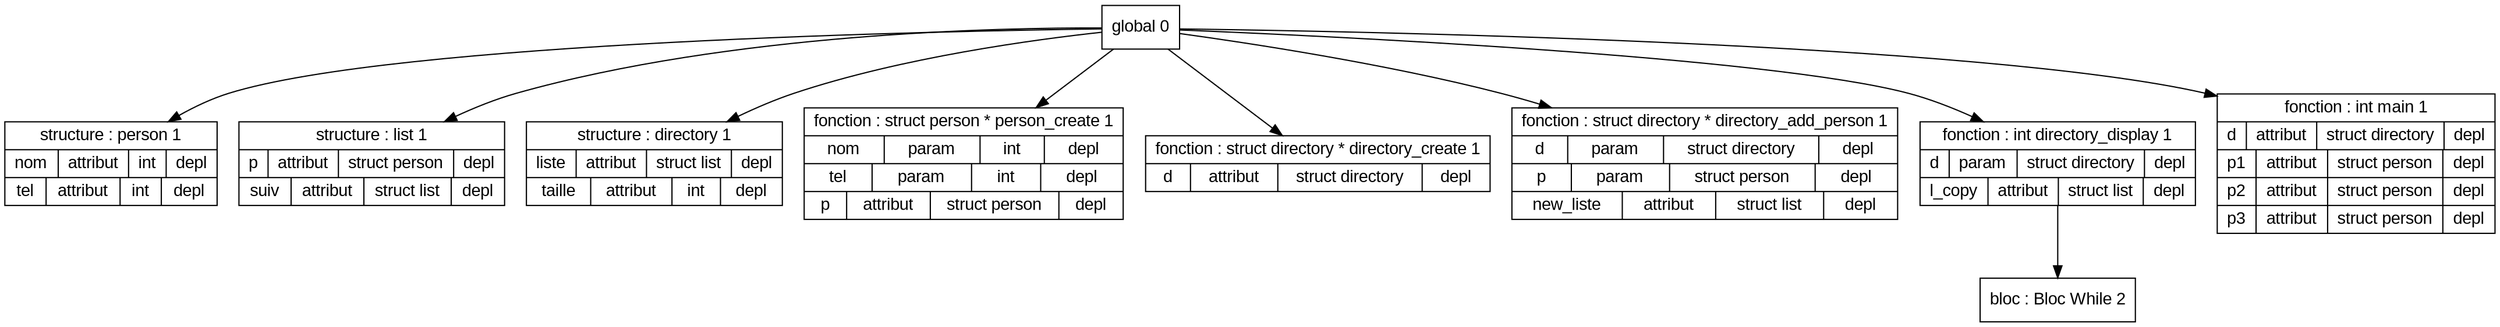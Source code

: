 digraph "tds"{

	node [fontname="Arial"];

	N1 [shape=record label="{ structure : person 1
	| { nom | attribut | int | depl }
	| { tel | attribut | int | depl }
	}"];

	N2 [shape=record label="{ structure : list 1
	| { p | attribut | struct person | depl }
	| { suiv | attribut | struct list | depl }
	}"];

	N3 [shape=record label="{ structure : directory 1
	| { liste | attribut | struct list | depl }
	| { taille | attribut | int | depl }
	}"];

	N4 [shape=record label="{ fonction : struct person * person_create 1
	| { nom | param | int | depl }
	| { tel | param | int | depl }
	| { p | attribut | struct person | depl }
	}"];

	N5 [shape=record label="{ fonction : struct directory * directory_create 1
	| { d | attribut | struct directory | depl }
	}"];

	N6 [shape=record label="{ fonction : struct directory * directory_add_person 1
	| { d | param | struct directory | depl }
	| { p | param | struct person | depl }
	| { new_liste | attribut | struct list | depl }
	}"];

	N8 [shape=record label="{ bloc : Bloc While  2
	}"];

	N7 [shape=record label="{ fonction : int directory_display 1
	| { d | param | struct directory | depl }
	| { l_copy | attribut | struct list | depl }
	}"];

	N9 [shape=record label="{ fonction : int main 1
	| { d | attribut | struct directory | depl }
	| { p1 | attribut | struct person | depl }
	| { p2 | attribut | struct person | depl }
	| { p3 | attribut | struct person | depl }
	}"];

	N0 [shape=record label="{ global 0
	}"];


	N0 -> N1; 
	N0 -> N2; 
	N0 -> N3; 
	N0 -> N4; 
	N0 -> N5; 
	N0 -> N6; 
	N0 -> N7; 
	N7 -> N8; 
	N0 -> N9; 
}
